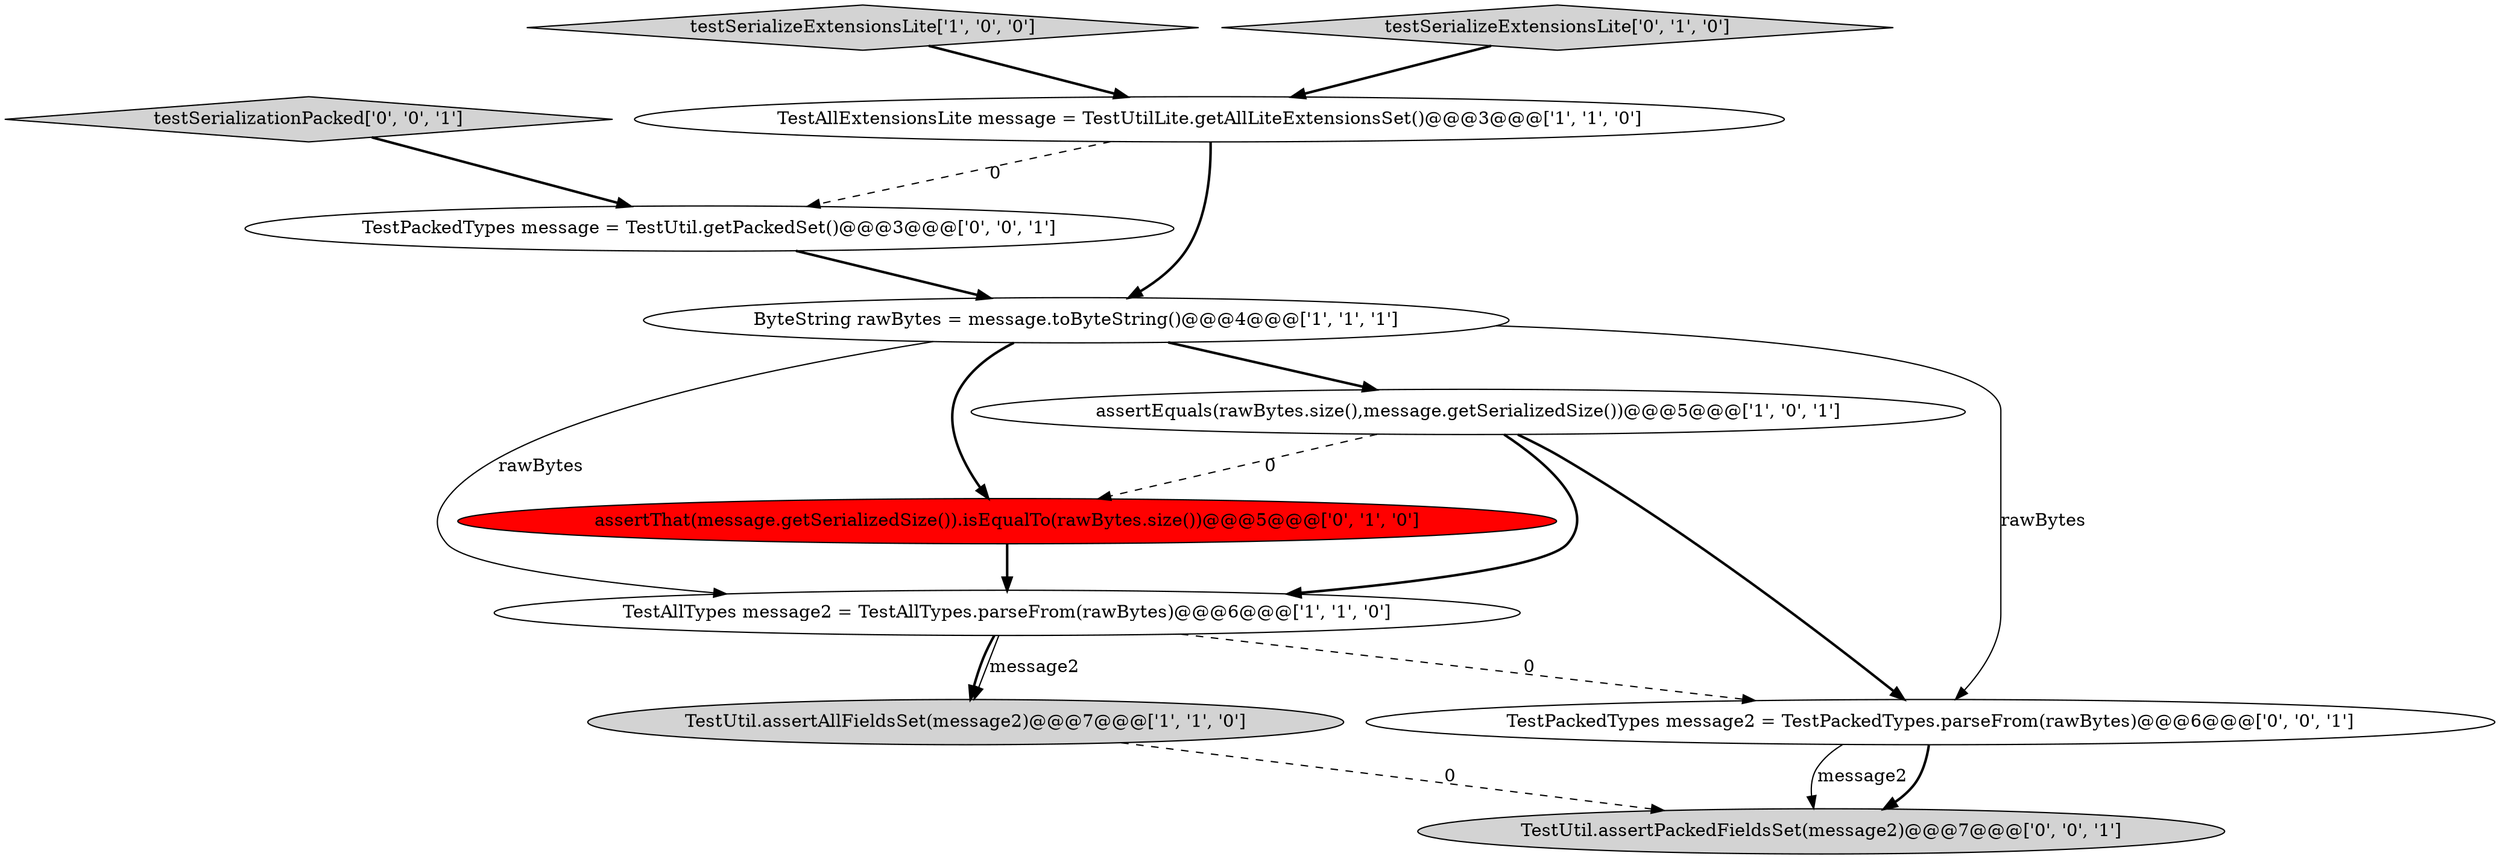 digraph {
9 [style = filled, label = "TestPackedTypes message2 = TestPackedTypes.parseFrom(rawBytes)@@@6@@@['0', '0', '1']", fillcolor = white, shape = ellipse image = "AAA0AAABBB3BBB"];
8 [style = filled, label = "TestPackedTypes message = TestUtil.getPackedSet()@@@3@@@['0', '0', '1']", fillcolor = white, shape = ellipse image = "AAA0AAABBB3BBB"];
0 [style = filled, label = "TestAllExtensionsLite message = TestUtilLite.getAllLiteExtensionsSet()@@@3@@@['1', '1', '0']", fillcolor = white, shape = ellipse image = "AAA0AAABBB1BBB"];
3 [style = filled, label = "assertEquals(rawBytes.size(),message.getSerializedSize())@@@5@@@['1', '0', '1']", fillcolor = white, shape = ellipse image = "AAA0AAABBB1BBB"];
10 [style = filled, label = "testSerializationPacked['0', '0', '1']", fillcolor = lightgray, shape = diamond image = "AAA0AAABBB3BBB"];
2 [style = filled, label = "testSerializeExtensionsLite['1', '0', '0']", fillcolor = lightgray, shape = diamond image = "AAA0AAABBB1BBB"];
4 [style = filled, label = "TestAllTypes message2 = TestAllTypes.parseFrom(rawBytes)@@@6@@@['1', '1', '0']", fillcolor = white, shape = ellipse image = "AAA0AAABBB1BBB"];
1 [style = filled, label = "ByteString rawBytes = message.toByteString()@@@4@@@['1', '1', '1']", fillcolor = white, shape = ellipse image = "AAA0AAABBB1BBB"];
11 [style = filled, label = "TestUtil.assertPackedFieldsSet(message2)@@@7@@@['0', '0', '1']", fillcolor = lightgray, shape = ellipse image = "AAA0AAABBB3BBB"];
7 [style = filled, label = "testSerializeExtensionsLite['0', '1', '0']", fillcolor = lightgray, shape = diamond image = "AAA0AAABBB2BBB"];
5 [style = filled, label = "TestUtil.assertAllFieldsSet(message2)@@@7@@@['1', '1', '0']", fillcolor = lightgray, shape = ellipse image = "AAA0AAABBB1BBB"];
6 [style = filled, label = "assertThat(message.getSerializedSize()).isEqualTo(rawBytes.size())@@@5@@@['0', '1', '0']", fillcolor = red, shape = ellipse image = "AAA1AAABBB2BBB"];
1->3 [style = bold, label=""];
3->9 [style = bold, label=""];
8->1 [style = bold, label=""];
0->8 [style = dashed, label="0"];
6->4 [style = bold, label=""];
4->9 [style = dashed, label="0"];
2->0 [style = bold, label=""];
1->6 [style = bold, label=""];
7->0 [style = bold, label=""];
3->6 [style = dashed, label="0"];
9->11 [style = bold, label=""];
10->8 [style = bold, label=""];
4->5 [style = solid, label="message2"];
1->9 [style = solid, label="rawBytes"];
5->11 [style = dashed, label="0"];
9->11 [style = solid, label="message2"];
4->5 [style = bold, label=""];
3->4 [style = bold, label=""];
0->1 [style = bold, label=""];
1->4 [style = solid, label="rawBytes"];
}
